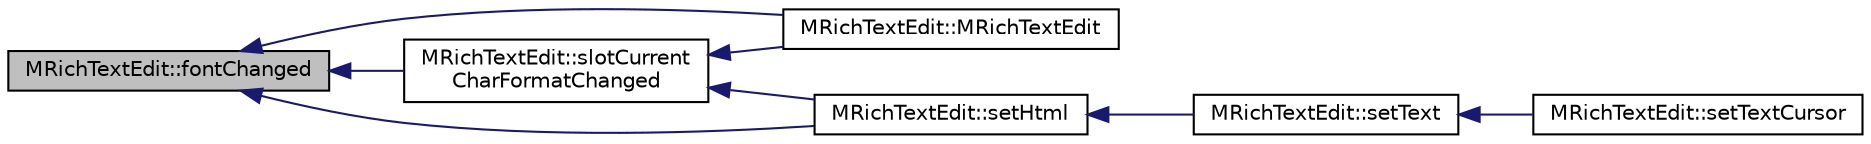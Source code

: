 digraph "MRichTextEdit::fontChanged"
{
  edge [fontname="Helvetica",fontsize="10",labelfontname="Helvetica",labelfontsize="10"];
  node [fontname="Helvetica",fontsize="10",shape=record];
  rankdir="LR";
  Node48 [label="MRichTextEdit::fontChanged",height=0.2,width=0.4,color="black", fillcolor="grey75", style="filled", fontcolor="black"];
  Node48 -> Node49 [dir="back",color="midnightblue",fontsize="10",style="solid",fontname="Helvetica"];
  Node49 [label="MRichTextEdit::MRichTextEdit",height=0.2,width=0.4,color="black", fillcolor="white", style="filled",URL="$class_m_rich_text_edit.html#a17d69881746fcd8de24674a5b862081a"];
  Node48 -> Node50 [dir="back",color="midnightblue",fontsize="10",style="solid",fontname="Helvetica"];
  Node50 [label="MRichTextEdit::slotCurrent\lCharFormatChanged",height=0.2,width=0.4,color="black", fillcolor="white", style="filled",URL="$class_m_rich_text_edit.html#a9c1d95d6b9c146e793dad1319a1c3f3b"];
  Node50 -> Node49 [dir="back",color="midnightblue",fontsize="10",style="solid",fontname="Helvetica"];
  Node50 -> Node51 [dir="back",color="midnightblue",fontsize="10",style="solid",fontname="Helvetica"];
  Node51 [label="MRichTextEdit::setHtml",height=0.2,width=0.4,color="black", fillcolor="white", style="filled",URL="$class_m_rich_text_edit.html#a52a6c896bf5a1b407f16b0a3a7031c40"];
  Node51 -> Node52 [dir="back",color="midnightblue",fontsize="10",style="solid",fontname="Helvetica"];
  Node52 [label="MRichTextEdit::setText",height=0.2,width=0.4,color="black", fillcolor="white", style="filled",URL="$class_m_rich_text_edit.html#a399d16bc18b366934c362ffacfb1a451"];
  Node52 -> Node53 [dir="back",color="midnightblue",fontsize="10",style="solid",fontname="Helvetica"];
  Node53 [label="MRichTextEdit::setTextCursor",height=0.2,width=0.4,color="black", fillcolor="white", style="filled",URL="$class_m_rich_text_edit.html#a6a7a2a2cc996141c4e2b61df54933ac7"];
  Node48 -> Node51 [dir="back",color="midnightblue",fontsize="10",style="solid",fontname="Helvetica"];
}
